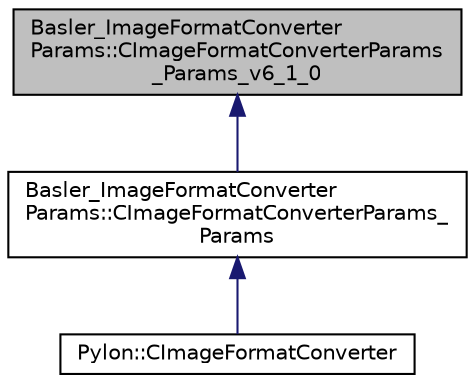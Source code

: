 digraph "Basler_ImageFormatConverterParams::CImageFormatConverterParams_Params_v6_1_0"
{
  edge [fontname="Helvetica",fontsize="10",labelfontname="Helvetica",labelfontsize="10"];
  node [fontname="Helvetica",fontsize="10",shape=record];
  Node1 [label="Basler_ImageFormatConverter\lParams::CImageFormatConverterParams\l_Params_v6_1_0",height=0.2,width=0.4,color="black", fillcolor="grey75", style="filled", fontcolor="black"];
  Node1 -> Node2 [dir="back",color="midnightblue",fontsize="10",style="solid",fontname="Helvetica"];
  Node2 [label="Basler_ImageFormatConverter\lParams::CImageFormatConverterParams_\lParams",height=0.2,width=0.4,color="black", fillcolor="white", style="filled",URL="$class_basler___image_format_converter_params_1_1_c_image_format_converter_params___params.html",tooltip="A parameter class containing all parameters as members that are available for Image Format Converter..."];
  Node2 -> Node3 [dir="back",color="midnightblue",fontsize="10",style="solid",fontname="Helvetica"];
  Node3 [label="Pylon::CImageFormatConverter",height=0.2,width=0.4,color="black", fillcolor="white", style="filled",URL="$class_pylon_1_1_c_image_format_converter.html",tooltip="Creates new images by converting a source image to another format. "];
}
